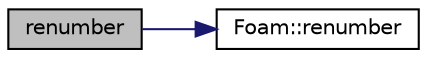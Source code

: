 digraph "renumber"
{
  bgcolor="transparent";
  edge [fontname="Helvetica",fontsize="10",labelfontname="Helvetica",labelfontsize="10"];
  node [fontname="Helvetica",fontsize="10",shape=record];
  rankdir="LR";
  Node1 [label="renumber",height=0.2,width=0.4,color="black", fillcolor="grey75", style="filled", fontcolor="black"];
  Node1 -> Node2 [color="midnightblue",fontsize="10",style="solid",fontname="Helvetica"];
  Node2 [label="Foam::renumber",height=0.2,width=0.4,color="black",URL="$a10675.html#a495791c4d9e97a9fb63adc1124e336dd",tooltip="Renumber the values (not the indices) of a list. "];
}
